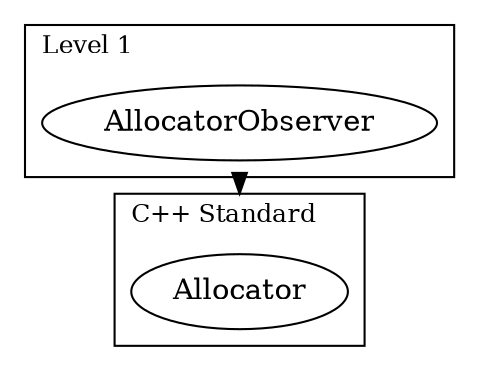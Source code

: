 digraph Levels {
    compound=true;
    fontsize=12;

    subgraph cluster_level1 {
        label="Level 1";
        labeljust="l"
        //style=invis;

        AllocatorObserver;
    }

    subgraph cluster_standard {
        label="C++ Standard"
        labeljust="l"

        //style=invis;
        Allocator;
    }

    AllocatorObserver -> Allocator
        [ltail=cluster_level1,lhead=cluster_standard];

}
